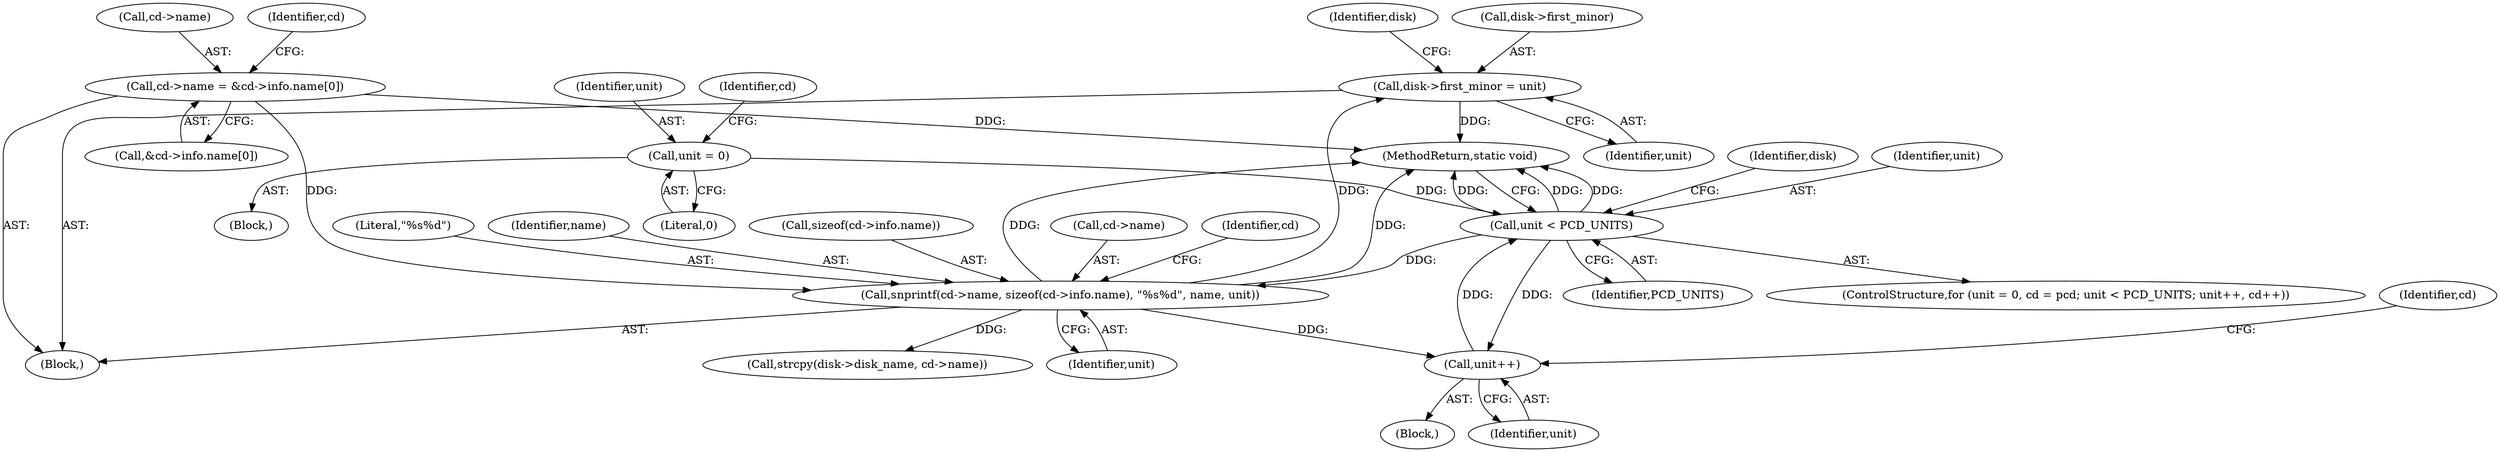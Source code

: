 digraph "0_linux_f0d1762554014ce0ae347b9f0d088f2c157c8c72_2@pointer" {
"1000292" [label="(Call,disk->first_minor = unit)"];
"1000238" [label="(Call,snprintf(cd->name, sizeof(cd->info.name), \"%s%d\", name, unit))"];
"1000226" [label="(Call,cd->name = &cd->info.name[0])"];
"1000117" [label="(Call,unit < PCD_UNITS)"];
"1000111" [label="(Call,unit = 0)"];
"1000121" [label="(Call,unit++)"];
"1000227" [label="(Call,cd->name)"];
"1000299" [label="(Identifier,disk)"];
"1000124" [label="(Identifier,cd)"];
"1000226" [label="(Call,cd->name = &cd->info.name[0])"];
"1000239" [label="(Call,cd->name)"];
"1000254" [label="(Identifier,cd)"];
"1000128" [label="(Identifier,disk)"];
"1000118" [label="(Identifier,unit)"];
"1000296" [label="(Identifier,unit)"];
"1000125" [label="(Block,)"];
"1000115" [label="(Identifier,cd)"];
"1000119" [label="(Identifier,PCD_UNITS)"];
"1000230" [label="(Call,&cd->info.name[0])"];
"1000292" [label="(Call,disk->first_minor = unit)"];
"1000120" [label="(Block,)"];
"1000110" [label="(Block,)"];
"1000250" [label="(Identifier,unit)"];
"1000240" [label="(Identifier,cd)"];
"1000315" [label="(MethodReturn,static void)"];
"1000248" [label="(Literal,\"%s%d\")"];
"1000117" [label="(Call,unit < PCD_UNITS)"];
"1000249" [label="(Identifier,name)"];
"1000121" [label="(Call,unit++)"];
"1000112" [label="(Identifier,unit)"];
"1000111" [label="(Call,unit = 0)"];
"1000242" [label="(Call,sizeof(cd->info.name))"];
"1000238" [label="(Call,snprintf(cd->name, sizeof(cd->info.name), \"%s%d\", name, unit))"];
"1000297" [label="(Call,strcpy(disk->disk_name, cd->name))"];
"1000113" [label="(Literal,0)"];
"1000293" [label="(Call,disk->first_minor)"];
"1000109" [label="(ControlStructure,for (unit = 0, cd = pcd; unit < PCD_UNITS; unit++, cd++))"];
"1000122" [label="(Identifier,unit)"];
"1000292" -> "1000125"  [label="AST: "];
"1000292" -> "1000296"  [label="CFG: "];
"1000293" -> "1000292"  [label="AST: "];
"1000296" -> "1000292"  [label="AST: "];
"1000299" -> "1000292"  [label="CFG: "];
"1000292" -> "1000315"  [label="DDG: "];
"1000238" -> "1000292"  [label="DDG: "];
"1000238" -> "1000125"  [label="AST: "];
"1000238" -> "1000250"  [label="CFG: "];
"1000239" -> "1000238"  [label="AST: "];
"1000242" -> "1000238"  [label="AST: "];
"1000248" -> "1000238"  [label="AST: "];
"1000249" -> "1000238"  [label="AST: "];
"1000250" -> "1000238"  [label="AST: "];
"1000254" -> "1000238"  [label="CFG: "];
"1000238" -> "1000315"  [label="DDG: "];
"1000238" -> "1000315"  [label="DDG: "];
"1000238" -> "1000121"  [label="DDG: "];
"1000226" -> "1000238"  [label="DDG: "];
"1000117" -> "1000238"  [label="DDG: "];
"1000238" -> "1000297"  [label="DDG: "];
"1000226" -> "1000125"  [label="AST: "];
"1000226" -> "1000230"  [label="CFG: "];
"1000227" -> "1000226"  [label="AST: "];
"1000230" -> "1000226"  [label="AST: "];
"1000240" -> "1000226"  [label="CFG: "];
"1000226" -> "1000315"  [label="DDG: "];
"1000117" -> "1000109"  [label="AST: "];
"1000117" -> "1000119"  [label="CFG: "];
"1000118" -> "1000117"  [label="AST: "];
"1000119" -> "1000117"  [label="AST: "];
"1000128" -> "1000117"  [label="CFG: "];
"1000315" -> "1000117"  [label="CFG: "];
"1000117" -> "1000315"  [label="DDG: "];
"1000117" -> "1000315"  [label="DDG: "];
"1000117" -> "1000315"  [label="DDG: "];
"1000111" -> "1000117"  [label="DDG: "];
"1000121" -> "1000117"  [label="DDG: "];
"1000117" -> "1000121"  [label="DDG: "];
"1000111" -> "1000110"  [label="AST: "];
"1000111" -> "1000113"  [label="CFG: "];
"1000112" -> "1000111"  [label="AST: "];
"1000113" -> "1000111"  [label="AST: "];
"1000115" -> "1000111"  [label="CFG: "];
"1000121" -> "1000120"  [label="AST: "];
"1000121" -> "1000122"  [label="CFG: "];
"1000122" -> "1000121"  [label="AST: "];
"1000124" -> "1000121"  [label="CFG: "];
}

